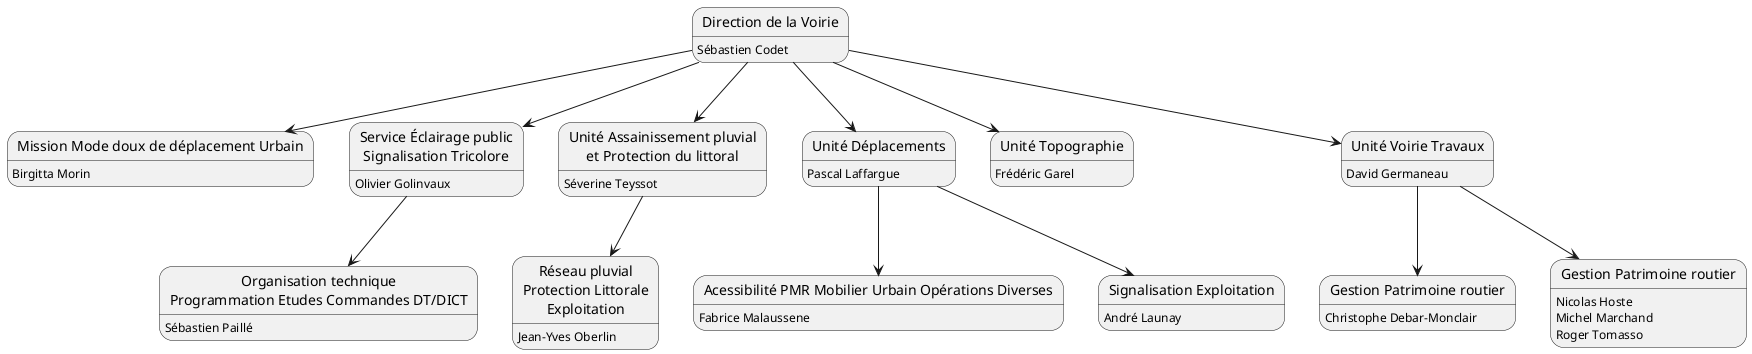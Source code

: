 @startuml

' Ligne 0
' -------
state "Direction de la Voirie" as Direction
Direction: Sébastien Codet

' Ligne 1
' -------
state "Mission Mode doux de déplacement Urbain" as Doux
Doux: Birgitta Morin

state "Service Éclairage public\nSignalisation Tricolore" as Eclairage
Eclairage: Olivier Golinvaux

state "Unité Assainissement pluvial\net Protection du littoral" as Pluvial
Pluvial: Séverine Teyssot

state "Unité Déplacements" as Déplacement
Déplacement: Pascal Laffargue

state "Unité Topographie" as Topographie
Topographie: Frédéric Garel

state "Unité Voirie Travaux" as Travaux
Travaux: David Germaneau

' Ligne 2
' -------
state "Organisation technique\nProgrammation Etudes Commandes DT/DICT" as EclairageN2
EclairageN2: Sébastien Paillé

state "Réseau pluvial\nProtection Littorale\nExploitation" as PluvialN2
PluvialN2: Jean-Yves Oberlin

state "Acessibilité PMR Mobilier Urbain Opérations Diverses" as DéplacementN2A
DéplacementN2A: Fabrice Malaussene

state "Signalisation Exploitation" as DéplacementN2B
DéplacementN2B: André Launay

state "Gestion Patrimoine routier" as TravauxN2A
TravauxN2A: Christophe Debar-Monclair

state "Gestion Patrimoine routier" as TravauxN2B
TravauxN2B: Nicolas Hoste\nMichel Marchand\nRoger Tomasso

' Relation entre Agents Ligne 0 et Agents Ligne 1
' -------
Direction --> Doux
Direction --> Eclairage
Direction --> Pluvial
Direction --> Déplacement
Direction --> Topographie
Direction --> Travaux

' Relation entre Agents Ligne 1 et Agents Ligne 2
' -------
Eclairage --> EclairageN2
Pluvial --> PluvialN2
Déplacement --> DéplacementN2A
Déplacement --> DéplacementN2B
Travaux --> TravauxN2A
Travaux --> TravauxN2B

@enduml
